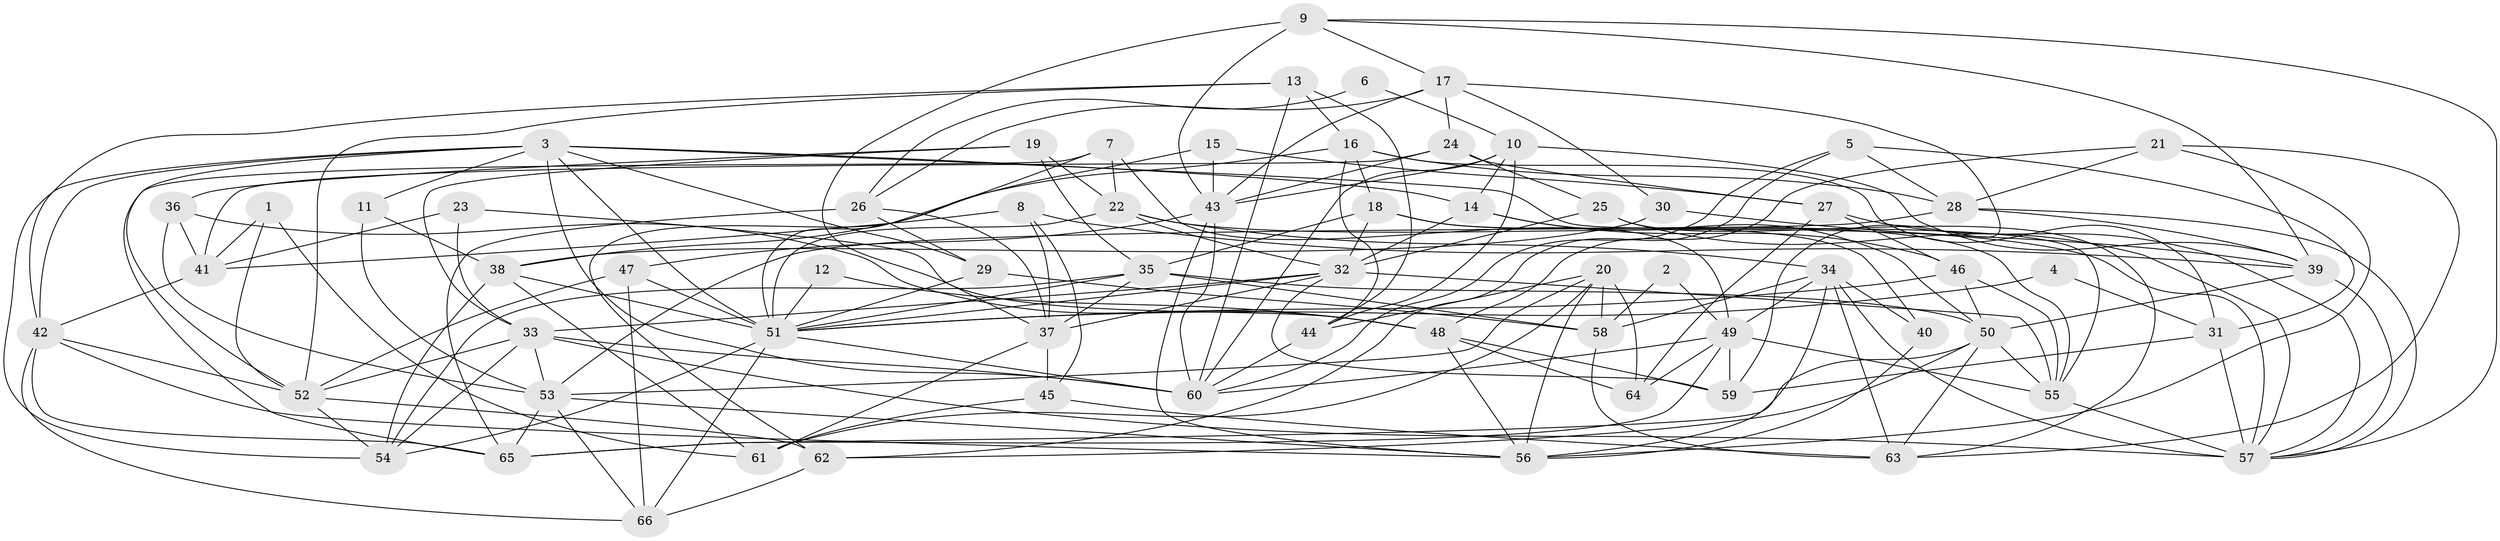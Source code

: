 // original degree distribution, {3: 0.21212121212121213, 5: 0.19696969696969696, 6: 0.06060606060606061, 4: 0.3181818181818182, 2: 0.15151515151515152, 7: 0.045454545454545456, 8: 0.015151515151515152}
// Generated by graph-tools (version 1.1) at 2025/26/03/09/25 03:26:12]
// undirected, 66 vertices, 184 edges
graph export_dot {
graph [start="1"]
  node [color=gray90,style=filled];
  1;
  2;
  3;
  4;
  5;
  6;
  7;
  8;
  9;
  10;
  11;
  12;
  13;
  14;
  15;
  16;
  17;
  18;
  19;
  20;
  21;
  22;
  23;
  24;
  25;
  26;
  27;
  28;
  29;
  30;
  31;
  32;
  33;
  34;
  35;
  36;
  37;
  38;
  39;
  40;
  41;
  42;
  43;
  44;
  45;
  46;
  47;
  48;
  49;
  50;
  51;
  52;
  53;
  54;
  55;
  56;
  57;
  58;
  59;
  60;
  61;
  62;
  63;
  64;
  65;
  66;
  1 -- 41 [weight=1.0];
  1 -- 52 [weight=1.0];
  1 -- 61 [weight=1.0];
  2 -- 49 [weight=1.0];
  2 -- 58 [weight=1.0];
  3 -- 11 [weight=1.0];
  3 -- 14 [weight=1.0];
  3 -- 29 [weight=1.0];
  3 -- 42 [weight=1.0];
  3 -- 51 [weight=1.0];
  3 -- 52 [weight=1.0];
  3 -- 54 [weight=1.0];
  3 -- 55 [weight=1.0];
  3 -- 60 [weight=1.0];
  4 -- 31 [weight=2.0];
  4 -- 51 [weight=1.0];
  5 -- 28 [weight=1.0];
  5 -- 31 [weight=1.0];
  5 -- 60 [weight=1.0];
  5 -- 62 [weight=1.0];
  6 -- 10 [weight=1.0];
  6 -- 26 [weight=1.0];
  7 -- 22 [weight=1.0];
  7 -- 49 [weight=1.0];
  7 -- 51 [weight=1.0];
  7 -- 65 [weight=1.0];
  8 -- 37 [weight=1.0];
  8 -- 39 [weight=1.0];
  8 -- 41 [weight=1.0];
  8 -- 45 [weight=1.0];
  9 -- 17 [weight=1.0];
  9 -- 37 [weight=1.0];
  9 -- 39 [weight=1.0];
  9 -- 43 [weight=2.0];
  9 -- 57 [weight=1.0];
  10 -- 14 [weight=1.0];
  10 -- 39 [weight=1.0];
  10 -- 43 [weight=1.0];
  10 -- 44 [weight=1.0];
  10 -- 60 [weight=1.0];
  11 -- 38 [weight=1.0];
  11 -- 53 [weight=1.0];
  12 -- 48 [weight=1.0];
  12 -- 51 [weight=1.0];
  13 -- 16 [weight=1.0];
  13 -- 42 [weight=1.0];
  13 -- 44 [weight=1.0];
  13 -- 52 [weight=1.0];
  13 -- 60 [weight=1.0];
  14 -- 32 [weight=1.0];
  14 -- 46 [weight=1.0];
  14 -- 50 [weight=1.0];
  15 -- 27 [weight=1.0];
  15 -- 43 [weight=1.0];
  15 -- 62 [weight=1.0];
  16 -- 18 [weight=1.0];
  16 -- 28 [weight=1.0];
  16 -- 31 [weight=1.0];
  16 -- 38 [weight=1.0];
  16 -- 44 [weight=1.0];
  17 -- 24 [weight=1.0];
  17 -- 26 [weight=1.0];
  17 -- 30 [weight=1.0];
  17 -- 43 [weight=1.0];
  17 -- 59 [weight=1.0];
  18 -- 32 [weight=2.0];
  18 -- 35 [weight=1.0];
  18 -- 40 [weight=1.0];
  18 -- 55 [weight=1.0];
  19 -- 22 [weight=1.0];
  19 -- 33 [weight=1.0];
  19 -- 35 [weight=1.0];
  19 -- 36 [weight=1.0];
  20 -- 44 [weight=1.0];
  20 -- 53 [weight=1.0];
  20 -- 56 [weight=1.0];
  20 -- 58 [weight=1.0];
  20 -- 61 [weight=1.0];
  20 -- 64 [weight=1.0];
  21 -- 28 [weight=1.0];
  21 -- 48 [weight=1.0];
  21 -- 56 [weight=1.0];
  21 -- 63 [weight=1.0];
  22 -- 32 [weight=1.0];
  22 -- 34 [weight=1.0];
  22 -- 51 [weight=1.0];
  22 -- 57 [weight=1.0];
  23 -- 33 [weight=1.0];
  23 -- 41 [weight=1.0];
  23 -- 48 [weight=1.0];
  24 -- 25 [weight=1.0];
  24 -- 27 [weight=1.0];
  24 -- 41 [weight=1.0];
  24 -- 43 [weight=1.0];
  25 -- 32 [weight=1.0];
  25 -- 57 [weight=1.0];
  25 -- 63 [weight=1.0];
  26 -- 29 [weight=1.0];
  26 -- 37 [weight=1.0];
  26 -- 65 [weight=1.0];
  27 -- 46 [weight=1.0];
  27 -- 57 [weight=1.0];
  27 -- 64 [weight=1.0];
  28 -- 39 [weight=1.0];
  28 -- 53 [weight=1.0];
  28 -- 57 [weight=1.0];
  29 -- 51 [weight=1.0];
  29 -- 58 [weight=1.0];
  30 -- 38 [weight=1.0];
  30 -- 39 [weight=1.0];
  31 -- 57 [weight=1.0];
  31 -- 59 [weight=1.0];
  32 -- 33 [weight=1.0];
  32 -- 37 [weight=1.0];
  32 -- 51 [weight=1.0];
  32 -- 55 [weight=2.0];
  32 -- 59 [weight=1.0];
  33 -- 52 [weight=1.0];
  33 -- 53 [weight=1.0];
  33 -- 54 [weight=1.0];
  33 -- 57 [weight=2.0];
  33 -- 60 [weight=1.0];
  34 -- 40 [weight=1.0];
  34 -- 49 [weight=1.0];
  34 -- 56 [weight=1.0];
  34 -- 57 [weight=1.0];
  34 -- 58 [weight=1.0];
  34 -- 63 [weight=1.0];
  35 -- 37 [weight=1.0];
  35 -- 50 [weight=1.0];
  35 -- 51 [weight=1.0];
  35 -- 54 [weight=1.0];
  35 -- 58 [weight=1.0];
  36 -- 41 [weight=1.0];
  36 -- 48 [weight=1.0];
  36 -- 53 [weight=1.0];
  37 -- 45 [weight=2.0];
  37 -- 61 [weight=1.0];
  38 -- 51 [weight=1.0];
  38 -- 54 [weight=1.0];
  38 -- 61 [weight=1.0];
  39 -- 50 [weight=1.0];
  39 -- 57 [weight=1.0];
  40 -- 56 [weight=1.0];
  41 -- 42 [weight=1.0];
  42 -- 52 [weight=1.0];
  42 -- 56 [weight=1.0];
  42 -- 65 [weight=1.0];
  42 -- 66 [weight=1.0];
  43 -- 47 [weight=1.0];
  43 -- 56 [weight=1.0];
  43 -- 60 [weight=1.0];
  44 -- 60 [weight=1.0];
  45 -- 61 [weight=1.0];
  45 -- 63 [weight=1.0];
  46 -- 50 [weight=1.0];
  46 -- 51 [weight=1.0];
  46 -- 55 [weight=1.0];
  47 -- 51 [weight=1.0];
  47 -- 52 [weight=1.0];
  47 -- 66 [weight=1.0];
  48 -- 56 [weight=1.0];
  48 -- 59 [weight=1.0];
  48 -- 64 [weight=1.0];
  49 -- 55 [weight=1.0];
  49 -- 59 [weight=1.0];
  49 -- 60 [weight=1.0];
  49 -- 64 [weight=1.0];
  49 -- 65 [weight=1.0];
  50 -- 55 [weight=2.0];
  50 -- 62 [weight=1.0];
  50 -- 63 [weight=1.0];
  50 -- 65 [weight=1.0];
  51 -- 54 [weight=2.0];
  51 -- 60 [weight=1.0];
  51 -- 66 [weight=1.0];
  52 -- 54 [weight=3.0];
  52 -- 62 [weight=1.0];
  53 -- 56 [weight=1.0];
  53 -- 65 [weight=1.0];
  53 -- 66 [weight=1.0];
  55 -- 57 [weight=2.0];
  58 -- 63 [weight=1.0];
  62 -- 66 [weight=1.0];
}
